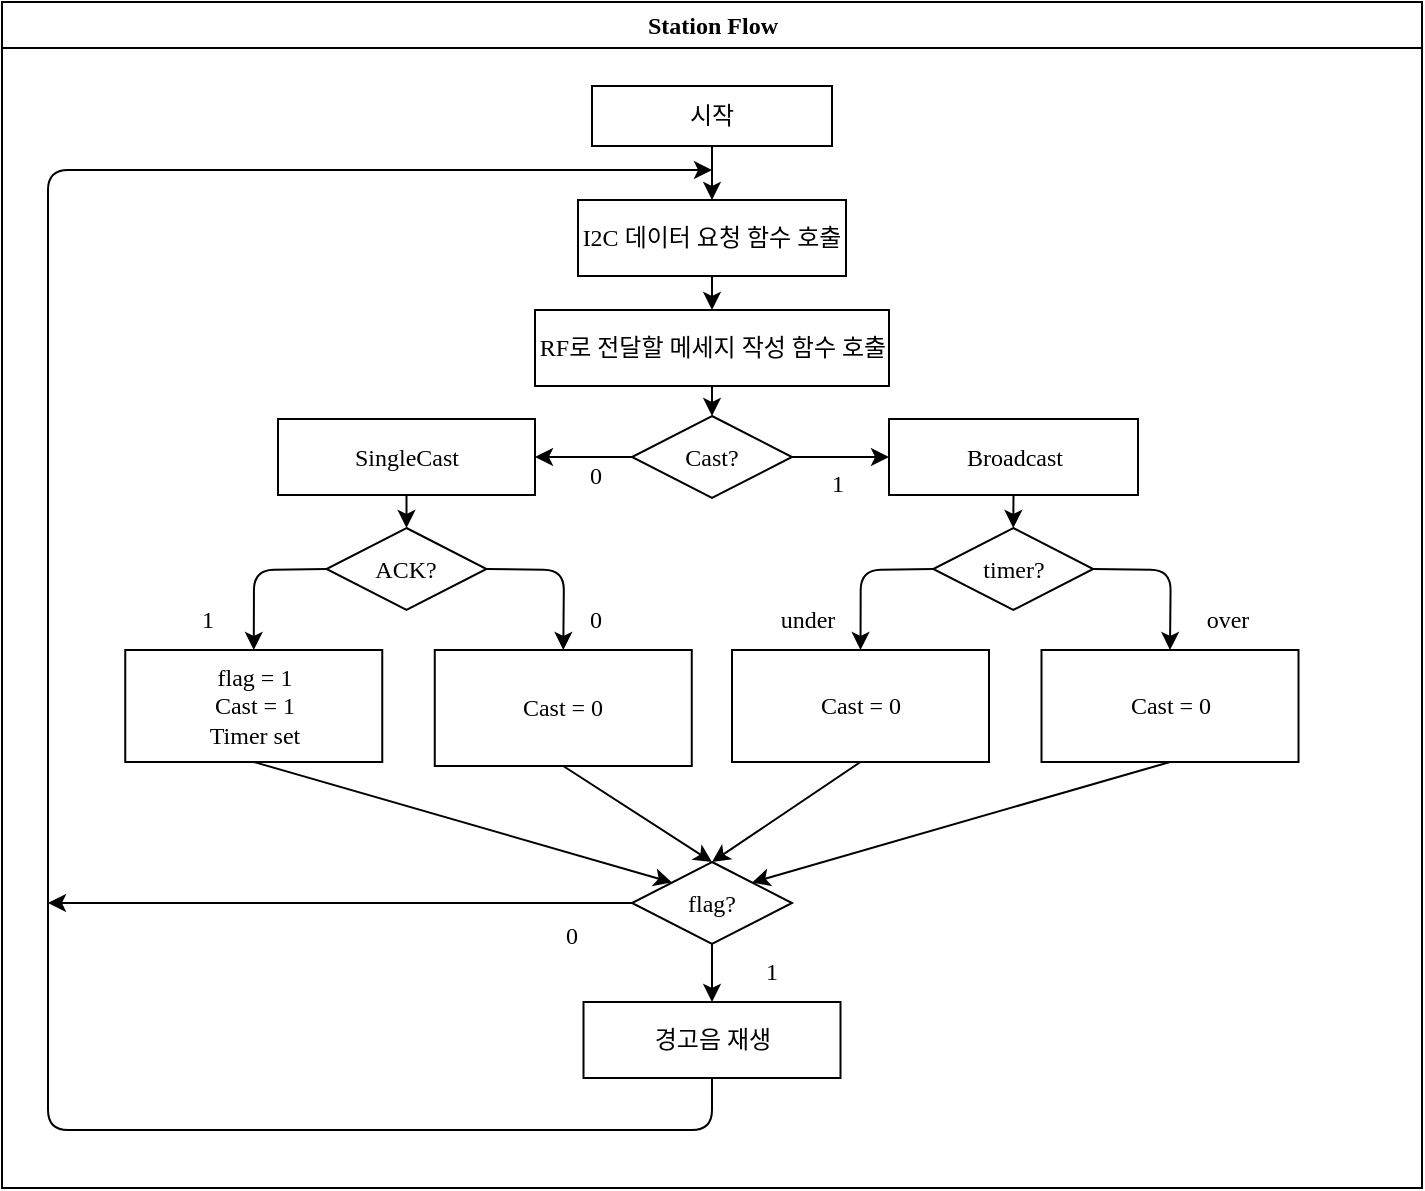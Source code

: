 <mxfile>
    <diagram id="C5RBs43oDa-KdzZeNtuy" name="Page-1">
        <mxGraphModel dx="1523" dy="725" grid="0" gridSize="10" guides="1" tooltips="1" connect="1" arrows="1" fold="1" page="1" pageScale="1" pageWidth="827" pageHeight="1169" math="0" shadow="0">
            <root>
                <mxCell id="WIyWlLk6GJQsqaUBKTNV-0"/>
                <mxCell id="WIyWlLk6GJQsqaUBKTNV-1" parent="WIyWlLk6GJQsqaUBKTNV-0"/>
                <mxCell id="9OZRC_NavAZGSDA5mFGG-38" value="Station Flow" style="swimlane;strokeWidth=1;fontSize=12;startSize=23;fontFamily=프리텐다드;html=1;fontSource=https%3A%2F%2Fcdn.jsdelivr.net%2Fgh%2FProject-Noonnu%2Fnoonfonts_2107%401.1%2FPretendard-Regular.woff;" parent="WIyWlLk6GJQsqaUBKTNV-1" vertex="1">
                    <mxGeometry x="55" y="63" width="710" height="593" as="geometry"/>
                </mxCell>
                <mxCell id="44" style="edgeStyle=none;html=1;exitX=0.5;exitY=1;exitDx=0;exitDy=0;entryX=0.5;entryY=0;entryDx=0;entryDy=0;fontFamily=프리텐다드;fontSource=https%3A%2F%2Fcdn.jsdelivr.net%2Fgh%2FProject-Noonnu%2Fnoonfonts_2107%401.1%2FPretendard-Regular.woff;" edge="1" parent="9OZRC_NavAZGSDA5mFGG-38" source="23" target="24">
                    <mxGeometry relative="1" as="geometry"/>
                </mxCell>
                <mxCell id="23" value="시작" style="rounded=0;whiteSpace=wrap;html=1;fontFamily=프리텐다드;fontSource=https%3A%2F%2Fcdn.jsdelivr.net%2Fgh%2FProject-Noonnu%2Fnoonfonts_2107%401.1%2FPretendard-Regular.woff;" vertex="1" parent="9OZRC_NavAZGSDA5mFGG-38">
                    <mxGeometry x="295" y="42" width="120" height="30" as="geometry"/>
                </mxCell>
                <mxCell id="45" style="edgeStyle=none;html=1;exitX=0.5;exitY=1;exitDx=0;exitDy=0;entryX=0.5;entryY=0;entryDx=0;entryDy=0;fontFamily=프리텐다드;fontSource=https%3A%2F%2Fcdn.jsdelivr.net%2Fgh%2FProject-Noonnu%2Fnoonfonts_2107%401.1%2FPretendard-Regular.woff;" edge="1" parent="9OZRC_NavAZGSDA5mFGG-38" source="24" target="26">
                    <mxGeometry relative="1" as="geometry"/>
                </mxCell>
                <mxCell id="24" value="I2C 데이터 요청 함수 호출" style="rounded=0;whiteSpace=wrap;html=1;fontFamily=프리텐다드;fontSource=https%3A%2F%2Fcdn.jsdelivr.net%2Fgh%2FProject-Noonnu%2Fnoonfonts_2107%401.1%2FPretendard-Regular.woff;" vertex="1" parent="9OZRC_NavAZGSDA5mFGG-38">
                    <mxGeometry x="288" y="99" width="134" height="38" as="geometry"/>
                </mxCell>
                <mxCell id="46" style="edgeStyle=none;html=1;exitX=0.5;exitY=1;exitDx=0;exitDy=0;entryX=0.5;entryY=0;entryDx=0;entryDy=0;fontFamily=프리텐다드;fontSource=https%3A%2F%2Fcdn.jsdelivr.net%2Fgh%2FProject-Noonnu%2Fnoonfonts_2107%401.1%2FPretendard-Regular.woff;" edge="1" parent="9OZRC_NavAZGSDA5mFGG-38" source="26" target="28">
                    <mxGeometry relative="1" as="geometry"/>
                </mxCell>
                <mxCell id="26" value="RF로 전달할 메세지 작성 함수 호출" style="rounded=0;whiteSpace=wrap;html=1;fontFamily=프리텐다드;fontSource=https%3A%2F%2Fcdn.jsdelivr.net%2Fgh%2FProject-Noonnu%2Fnoonfonts_2107%401.1%2FPretendard-Regular.woff;" vertex="1" parent="9OZRC_NavAZGSDA5mFGG-38">
                    <mxGeometry x="266.5" y="154" width="177" height="38" as="geometry"/>
                </mxCell>
                <mxCell id="39" style="edgeStyle=none;html=1;exitX=0;exitY=0.5;exitDx=0;exitDy=0;entryX=1;entryY=0.5;entryDx=0;entryDy=0;fontFamily=프리텐다드;fontSource=https%3A%2F%2Fcdn.jsdelivr.net%2Fgh%2FProject-Noonnu%2Fnoonfonts_2107%401.1%2FPretendard-Regular.woff;" edge="1" parent="9OZRC_NavAZGSDA5mFGG-38" source="28" target="30">
                    <mxGeometry relative="1" as="geometry"/>
                </mxCell>
                <mxCell id="40" value="" style="edgeStyle=none;html=1;fontFamily=프리텐다드;fontSource=https%3A%2F%2Fcdn.jsdelivr.net%2Fgh%2FProject-Noonnu%2Fnoonfonts_2107%401.1%2FPretendard-Regular.woff;" edge="1" parent="9OZRC_NavAZGSDA5mFGG-38" source="28" target="31">
                    <mxGeometry relative="1" as="geometry"/>
                </mxCell>
                <mxCell id="28" value="Cast?" style="rhombus;whiteSpace=wrap;html=1;fontFamily=프리텐다드;fontSource=https%3A%2F%2Fcdn.jsdelivr.net%2Fgh%2FProject-Noonnu%2Fnoonfonts_2107%401.1%2FPretendard-Regular.woff;" vertex="1" parent="9OZRC_NavAZGSDA5mFGG-38">
                    <mxGeometry x="315" y="207" width="80" height="41" as="geometry"/>
                </mxCell>
                <mxCell id="38" style="edgeStyle=none;html=1;exitX=0.5;exitY=1;exitDx=0;exitDy=0;entryX=0.5;entryY=0;entryDx=0;entryDy=0;fontFamily=프리텐다드;fontSource=https%3A%2F%2Fcdn.jsdelivr.net%2Fgh%2FProject-Noonnu%2Fnoonfonts_2107%401.1%2FPretendard-Regular.woff;" edge="1" parent="9OZRC_NavAZGSDA5mFGG-38" source="30" target="32">
                    <mxGeometry relative="1" as="geometry"/>
                </mxCell>
                <mxCell id="30" value="SingleCast" style="rounded=0;whiteSpace=wrap;html=1;fontFamily=프리텐다드;fontSource=https%3A%2F%2Fcdn.jsdelivr.net%2Fgh%2FProject-Noonnu%2Fnoonfonts_2107%401.1%2FPretendard-Regular.woff;" vertex="1" parent="9OZRC_NavAZGSDA5mFGG-38">
                    <mxGeometry x="138" y="208.5" width="128.5" height="38" as="geometry"/>
                </mxCell>
                <mxCell id="53" style="edgeStyle=none;html=1;exitX=0.5;exitY=1;exitDx=0;exitDy=0;entryX=0.5;entryY=0;entryDx=0;entryDy=0;fontFamily=프리텐다드;fontSource=https%3A%2F%2Fcdn.jsdelivr.net%2Fgh%2FProject-Noonnu%2Fnoonfonts_2107%401.1%2FPretendard-Regular.woff;" edge="1" parent="9OZRC_NavAZGSDA5mFGG-38" source="31" target="52">
                    <mxGeometry relative="1" as="geometry"/>
                </mxCell>
                <mxCell id="31" value="Broadcast" style="rounded=0;whiteSpace=wrap;html=1;fontFamily=프리텐다드;fontSource=https%3A%2F%2Fcdn.jsdelivr.net%2Fgh%2FProject-Noonnu%2Fnoonfonts_2107%401.1%2FPretendard-Regular.woff;" vertex="1" parent="9OZRC_NavAZGSDA5mFGG-38">
                    <mxGeometry x="443.5" y="208.5" width="124.5" height="38" as="geometry"/>
                </mxCell>
                <mxCell id="36" style="edgeStyle=none;html=1;exitX=0;exitY=0.5;exitDx=0;exitDy=0;entryX=0.5;entryY=0;entryDx=0;entryDy=0;fontFamily=프리텐다드;fontSource=https%3A%2F%2Fcdn.jsdelivr.net%2Fgh%2FProject-Noonnu%2Fnoonfonts_2107%401.1%2FPretendard-Regular.woff;" edge="1" parent="9OZRC_NavAZGSDA5mFGG-38" source="32" target="34">
                    <mxGeometry relative="1" as="geometry">
                        <Array as="points">
                            <mxPoint x="126" y="284"/>
                        </Array>
                    </mxGeometry>
                </mxCell>
                <mxCell id="37" style="edgeStyle=none;html=1;exitX=1;exitY=0.5;exitDx=0;exitDy=0;entryX=0.5;entryY=0;entryDx=0;entryDy=0;fontFamily=프리텐다드;fontSource=https%3A%2F%2Fcdn.jsdelivr.net%2Fgh%2FProject-Noonnu%2Fnoonfonts_2107%401.1%2FPretendard-Regular.woff;" edge="1" parent="9OZRC_NavAZGSDA5mFGG-38" source="32" target="35">
                    <mxGeometry relative="1" as="geometry">
                        <Array as="points">
                            <mxPoint x="281" y="284"/>
                        </Array>
                    </mxGeometry>
                </mxCell>
                <mxCell id="32" value="ACK?" style="rhombus;whiteSpace=wrap;html=1;fontFamily=프리텐다드;fontSource=https%3A%2F%2Fcdn.jsdelivr.net%2Fgh%2FProject-Noonnu%2Fnoonfonts_2107%401.1%2FPretendard-Regular.woff;" vertex="1" parent="9OZRC_NavAZGSDA5mFGG-38">
                    <mxGeometry x="162.25" y="263" width="80" height="41" as="geometry"/>
                </mxCell>
                <mxCell id="60" style="edgeStyle=none;html=1;exitX=0.5;exitY=1;exitDx=0;exitDy=0;entryX=0;entryY=0;entryDx=0;entryDy=0;fontFamily=프리텐다드;fontSource=https%3A%2F%2Fcdn.jsdelivr.net%2Fgh%2FProject-Noonnu%2Fnoonfonts_2107%401.1%2FPretendard-Regular.woff;" edge="1" parent="9OZRC_NavAZGSDA5mFGG-38" source="34" target="59">
                    <mxGeometry relative="1" as="geometry"/>
                </mxCell>
                <mxCell id="34" value="flag = 1&lt;br&gt;Cast = 1&lt;br&gt;Timer set" style="rounded=0;whiteSpace=wrap;html=1;fontFamily=프리텐다드;fontSource=https%3A%2F%2Fcdn.jsdelivr.net%2Fgh%2FProject-Noonnu%2Fnoonfonts_2107%401.1%2FPretendard-Regular.woff;" vertex="1" parent="9OZRC_NavAZGSDA5mFGG-38">
                    <mxGeometry x="61.63" y="324" width="128.5" height="56" as="geometry"/>
                </mxCell>
                <mxCell id="61" style="edgeStyle=none;html=1;exitX=0.5;exitY=1;exitDx=0;exitDy=0;entryX=0.5;entryY=0;entryDx=0;entryDy=0;fontFamily=프리텐다드;fontSource=https%3A%2F%2Fcdn.jsdelivr.net%2Fgh%2FProject-Noonnu%2Fnoonfonts_2107%401.1%2FPretendard-Regular.woff;" edge="1" parent="9OZRC_NavAZGSDA5mFGG-38" source="35" target="59">
                    <mxGeometry relative="1" as="geometry"/>
                </mxCell>
                <mxCell id="35" value="Cast = 0" style="rounded=0;whiteSpace=wrap;html=1;fontFamily=프리텐다드;fontSource=https%3A%2F%2Fcdn.jsdelivr.net%2Fgh%2FProject-Noonnu%2Fnoonfonts_2107%401.1%2FPretendard-Regular.woff;" vertex="1" parent="9OZRC_NavAZGSDA5mFGG-38">
                    <mxGeometry x="216.38" y="324" width="128.5" height="58" as="geometry"/>
                </mxCell>
                <mxCell id="41" value="0" style="text;html=1;strokeColor=none;fillColor=none;align=center;verticalAlign=middle;whiteSpace=wrap;rounded=0;fontFamily=프리텐다드;fontSource=https%3A%2F%2Fcdn.jsdelivr.net%2Fgh%2FProject-Noonnu%2Fnoonfonts_2107%401.1%2FPretendard-Regular.woff;" vertex="1" parent="9OZRC_NavAZGSDA5mFGG-38">
                    <mxGeometry x="266.5" y="222" width="60" height="30" as="geometry"/>
                </mxCell>
                <mxCell id="42" value="1" style="text;html=1;strokeColor=none;fillColor=none;align=center;verticalAlign=middle;whiteSpace=wrap;rounded=0;fontFamily=프리텐다드;fontSource=https%3A%2F%2Fcdn.jsdelivr.net%2Fgh%2FProject-Noonnu%2Fnoonfonts_2107%401.1%2FPretendard-Regular.woff;" vertex="1" parent="9OZRC_NavAZGSDA5mFGG-38">
                    <mxGeometry x="388" y="226" width="60" height="30" as="geometry"/>
                </mxCell>
                <mxCell id="48" style="edgeStyle=none;html=1;exitX=0;exitY=0.5;exitDx=0;exitDy=0;entryX=0.5;entryY=0;entryDx=0;entryDy=0;fontFamily=프리텐다드;fontSource=https%3A%2F%2Fcdn.jsdelivr.net%2Fgh%2FProject-Noonnu%2Fnoonfonts_2107%401.1%2FPretendard-Regular.woff;" edge="1" source="52" target="50" parent="9OZRC_NavAZGSDA5mFGG-38">
                    <mxGeometry relative="1" as="geometry">
                        <Array as="points">
                            <mxPoint x="429.37" y="284"/>
                        </Array>
                    </mxGeometry>
                </mxCell>
                <mxCell id="49" style="edgeStyle=none;html=1;exitX=1;exitY=0.5;exitDx=0;exitDy=0;entryX=0.5;entryY=0;entryDx=0;entryDy=0;fontFamily=프리텐다드;fontSource=https%3A%2F%2Fcdn.jsdelivr.net%2Fgh%2FProject-Noonnu%2Fnoonfonts_2107%401.1%2FPretendard-Regular.woff;" edge="1" source="52" target="51" parent="9OZRC_NavAZGSDA5mFGG-38">
                    <mxGeometry relative="1" as="geometry">
                        <Array as="points">
                            <mxPoint x="584.37" y="284"/>
                        </Array>
                    </mxGeometry>
                </mxCell>
                <mxCell id="50" value="Cast = 0" style="rounded=0;whiteSpace=wrap;html=1;fontFamily=프리텐다드;fontSource=https%3A%2F%2Fcdn.jsdelivr.net%2Fgh%2FProject-Noonnu%2Fnoonfonts_2107%401.1%2FPretendard-Regular.woff;" vertex="1" parent="9OZRC_NavAZGSDA5mFGG-38">
                    <mxGeometry x="365" y="324" width="128.5" height="56" as="geometry"/>
                </mxCell>
                <mxCell id="63" style="edgeStyle=none;html=1;exitX=0.5;exitY=1;exitDx=0;exitDy=0;entryX=1;entryY=0;entryDx=0;entryDy=0;fontFamily=프리텐다드;fontSource=https%3A%2F%2Fcdn.jsdelivr.net%2Fgh%2FProject-Noonnu%2Fnoonfonts_2107%401.1%2FPretendard-Regular.woff;" edge="1" parent="9OZRC_NavAZGSDA5mFGG-38" source="51" target="59">
                    <mxGeometry relative="1" as="geometry"/>
                </mxCell>
                <mxCell id="51" value="Cast = 0" style="rounded=0;whiteSpace=wrap;html=1;fontFamily=프리텐다드;fontSource=https%3A%2F%2Fcdn.jsdelivr.net%2Fgh%2FProject-Noonnu%2Fnoonfonts_2107%401.1%2FPretendard-Regular.woff;" vertex="1" parent="9OZRC_NavAZGSDA5mFGG-38">
                    <mxGeometry x="519.75" y="324" width="128.5" height="56" as="geometry"/>
                </mxCell>
                <mxCell id="52" value="timer?" style="rhombus;whiteSpace=wrap;html=1;fontFamily=프리텐다드;fontSource=https%3A%2F%2Fcdn.jsdelivr.net%2Fgh%2FProject-Noonnu%2Fnoonfonts_2107%401.1%2FPretendard-Regular.woff;" vertex="1" parent="9OZRC_NavAZGSDA5mFGG-38">
                    <mxGeometry x="465.62" y="263" width="80" height="41" as="geometry"/>
                </mxCell>
                <mxCell id="54" value="0" style="text;html=1;strokeColor=none;fillColor=none;align=center;verticalAlign=middle;whiteSpace=wrap;rounded=0;fontFamily=프리텐다드;fontSource=https%3A%2F%2Fcdn.jsdelivr.net%2Fgh%2FProject-Noonnu%2Fnoonfonts_2107%401.1%2FPretendard-Regular.woff;" vertex="1" parent="9OZRC_NavAZGSDA5mFGG-38">
                    <mxGeometry x="266.5" y="294" width="60" height="30" as="geometry"/>
                </mxCell>
                <mxCell id="55" value="1" style="text;html=1;strokeColor=none;fillColor=none;align=center;verticalAlign=middle;whiteSpace=wrap;rounded=0;fontFamily=프리텐다드;fontSource=https%3A%2F%2Fcdn.jsdelivr.net%2Fgh%2FProject-Noonnu%2Fnoonfonts_2107%401.1%2FPretendard-Regular.woff;" vertex="1" parent="9OZRC_NavAZGSDA5mFGG-38">
                    <mxGeometry x="73" y="294" width="60" height="30" as="geometry"/>
                </mxCell>
                <mxCell id="57" value="under" style="text;html=1;strokeColor=none;fillColor=none;align=center;verticalAlign=middle;whiteSpace=wrap;rounded=0;fontFamily=프리텐다드;fontSource=https%3A%2F%2Fcdn.jsdelivr.net%2Fgh%2FProject-Noonnu%2Fnoonfonts_2107%401.1%2FPretendard-Regular.woff;" vertex="1" parent="9OZRC_NavAZGSDA5mFGG-38">
                    <mxGeometry x="373" y="294" width="60" height="30" as="geometry"/>
                </mxCell>
                <mxCell id="58" value="over" style="text;html=1;strokeColor=none;fillColor=none;align=center;verticalAlign=middle;whiteSpace=wrap;rounded=0;fontFamily=프리텐다드;fontSource=https%3A%2F%2Fcdn.jsdelivr.net%2Fgh%2FProject-Noonnu%2Fnoonfonts_2107%401.1%2FPretendard-Regular.woff;" vertex="1" parent="9OZRC_NavAZGSDA5mFGG-38">
                    <mxGeometry x="583" y="294" width="60" height="30" as="geometry"/>
                </mxCell>
                <mxCell id="65" style="edgeStyle=none;html=1;exitX=0.5;exitY=1;exitDx=0;exitDy=0;entryX=0.5;entryY=0;entryDx=0;entryDy=0;fontFamily=프리텐다드;fontSource=https%3A%2F%2Fcdn.jsdelivr.net%2Fgh%2FProject-Noonnu%2Fnoonfonts_2107%401.1%2FPretendard-Regular.woff;" edge="1" parent="9OZRC_NavAZGSDA5mFGG-38" source="59" target="64">
                    <mxGeometry relative="1" as="geometry"/>
                </mxCell>
                <mxCell id="59" value="flag?" style="rhombus;whiteSpace=wrap;html=1;fontFamily=프리텐다드;fontSource=https%3A%2F%2Fcdn.jsdelivr.net%2Fgh%2FProject-Noonnu%2Fnoonfonts_2107%401.1%2FPretendard-Regular.woff;" vertex="1" parent="9OZRC_NavAZGSDA5mFGG-38">
                    <mxGeometry x="315" y="430" width="80" height="41" as="geometry"/>
                </mxCell>
                <mxCell id="62" style="edgeStyle=none;html=1;exitX=0.5;exitY=1;exitDx=0;exitDy=0;fontFamily=프리텐다드;fontSource=https%3A%2F%2Fcdn.jsdelivr.net%2Fgh%2FProject-Noonnu%2Fnoonfonts_2107%401.1%2FPretendard-Regular.woff;entryX=0.5;entryY=0;entryDx=0;entryDy=0;" edge="1" parent="9OZRC_NavAZGSDA5mFGG-38" source="50" target="59">
                    <mxGeometry relative="1" as="geometry">
                        <mxPoint x="355" y="424.4" as="targetPoint"/>
                    </mxGeometry>
                </mxCell>
                <mxCell id="64" value="경고음 재생" style="rounded=0;whiteSpace=wrap;html=1;fontFamily=프리텐다드;fontSource=https%3A%2F%2Fcdn.jsdelivr.net%2Fgh%2FProject-Noonnu%2Fnoonfonts_2107%401.1%2FPretendard-Regular.woff;" vertex="1" parent="9OZRC_NavAZGSDA5mFGG-38">
                    <mxGeometry x="290.75" y="500" width="128.5" height="38" as="geometry"/>
                </mxCell>
                <mxCell id="68" value="0" style="text;html=1;strokeColor=none;fillColor=none;align=center;verticalAlign=middle;whiteSpace=wrap;rounded=0;fontFamily=프리텐다드;fontSource=https%3A%2F%2Fcdn.jsdelivr.net%2Fgh%2FProject-Noonnu%2Fnoonfonts_2107%401.1%2FPretendard-Regular.woff;" vertex="1" parent="9OZRC_NavAZGSDA5mFGG-38">
                    <mxGeometry x="255" y="452" width="60" height="30" as="geometry"/>
                </mxCell>
                <mxCell id="107" value="1" style="text;html=1;strokeColor=none;fillColor=none;align=center;verticalAlign=middle;whiteSpace=wrap;rounded=0;fontFamily=프리텐다드;fontSource=https%3A%2F%2Fcdn.jsdelivr.net%2Fgh%2FProject-Noonnu%2Fnoonfonts_2107%401.1%2FPretendard-Regular.woff;" vertex="1" parent="9OZRC_NavAZGSDA5mFGG-38">
                    <mxGeometry x="355" y="470" width="60" height="30" as="geometry"/>
                </mxCell>
                <mxCell id="66" style="edgeStyle=none;html=1;exitX=0.5;exitY=1;exitDx=0;exitDy=0;fontFamily=프리텐다드;fontSource=https%3A%2F%2Fcdn.jsdelivr.net%2Fgh%2FProject-Noonnu%2Fnoonfonts_2107%401.1%2FPretendard-Regular.woff;" edge="1" parent="WIyWlLk6GJQsqaUBKTNV-1" source="64">
                    <mxGeometry relative="1" as="geometry">
                        <mxPoint x="410" y="147" as="targetPoint"/>
                        <Array as="points">
                            <mxPoint x="410" y="627"/>
                            <mxPoint x="78" y="627"/>
                            <mxPoint x="78" y="147"/>
                        </Array>
                    </mxGeometry>
                </mxCell>
                <mxCell id="67" style="edgeStyle=none;html=1;fontFamily=프리텐다드;fontSource=https%3A%2F%2Fcdn.jsdelivr.net%2Fgh%2FProject-Noonnu%2Fnoonfonts_2107%401.1%2FPretendard-Regular.woff;" edge="1" parent="WIyWlLk6GJQsqaUBKTNV-1" source="59">
                    <mxGeometry relative="1" as="geometry">
                        <mxPoint x="78.0" y="513.5" as="targetPoint"/>
                    </mxGeometry>
                </mxCell>
            </root>
        </mxGraphModel>
    </diagram>
</mxfile>
